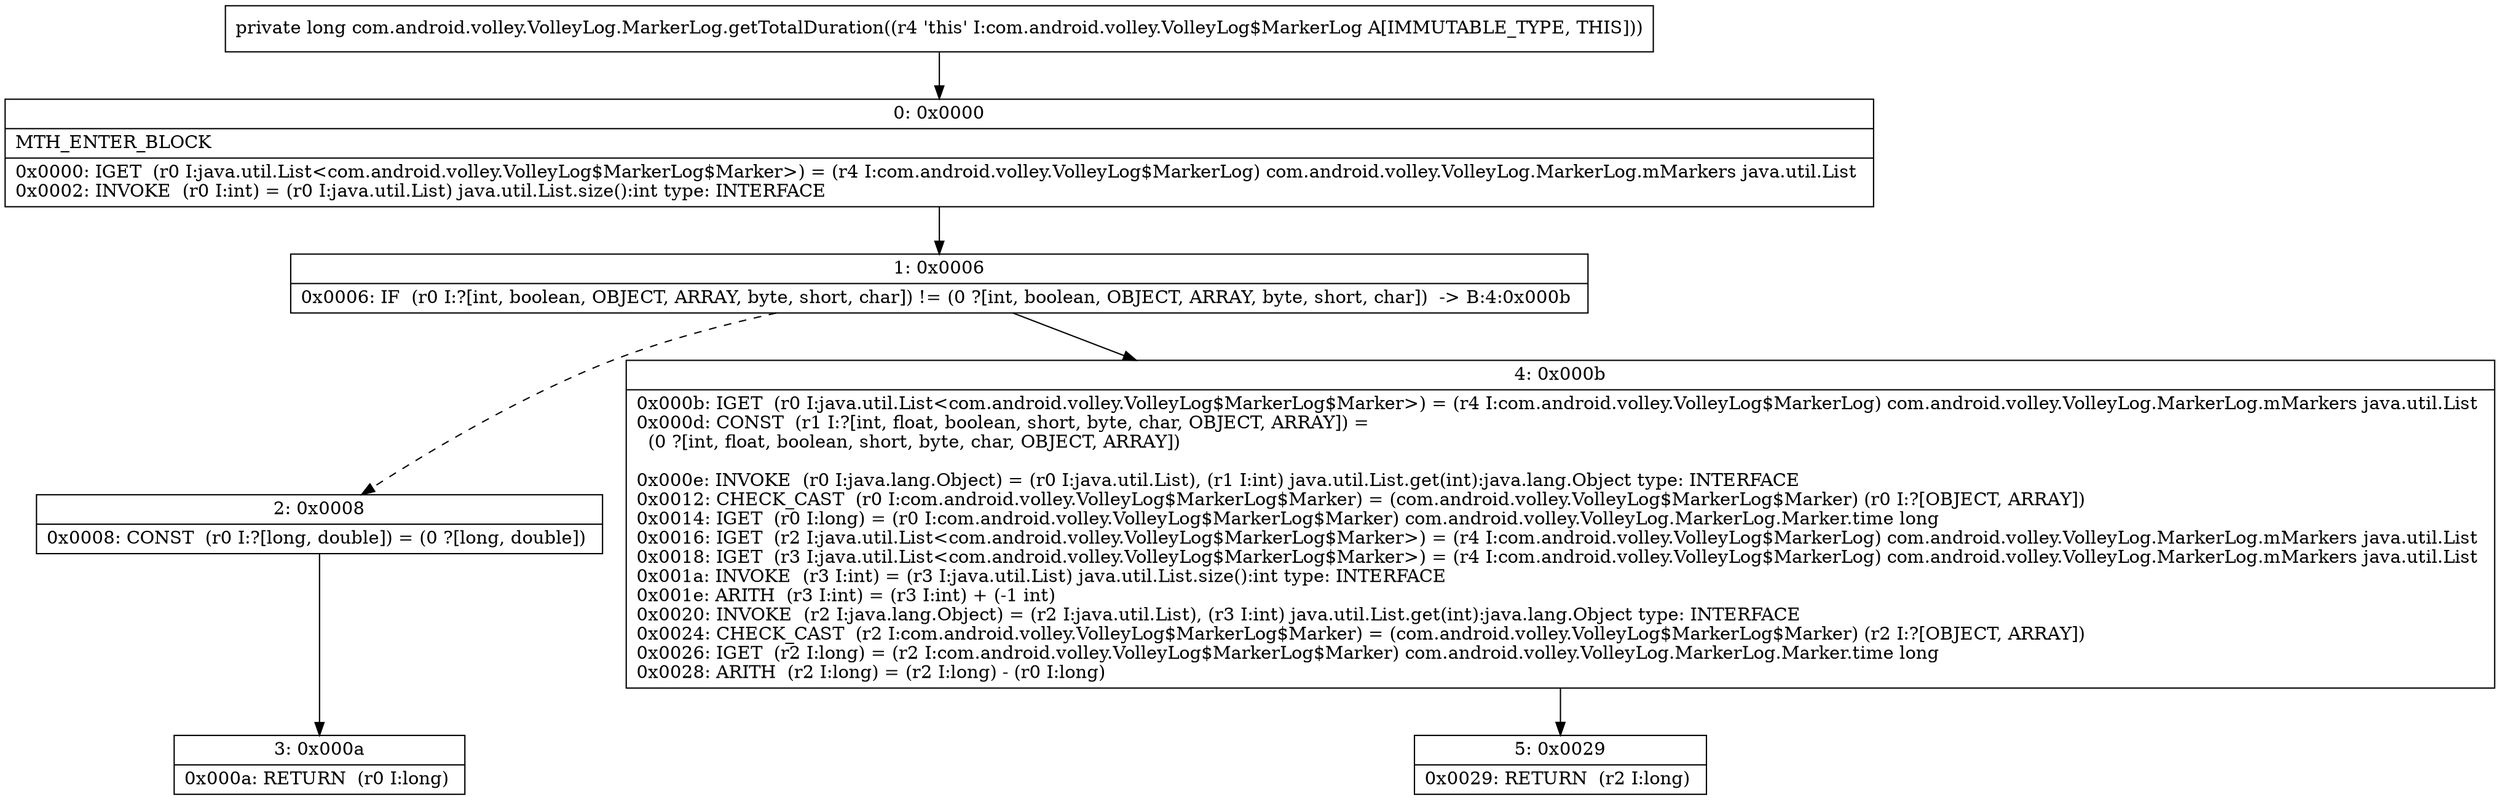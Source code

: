 digraph "CFG forcom.android.volley.VolleyLog.MarkerLog.getTotalDuration()J" {
Node_0 [shape=record,label="{0\:\ 0x0000|MTH_ENTER_BLOCK\l|0x0000: IGET  (r0 I:java.util.List\<com.android.volley.VolleyLog$MarkerLog$Marker\>) = (r4 I:com.android.volley.VolleyLog$MarkerLog) com.android.volley.VolleyLog.MarkerLog.mMarkers java.util.List \l0x0002: INVOKE  (r0 I:int) = (r0 I:java.util.List) java.util.List.size():int type: INTERFACE \l}"];
Node_1 [shape=record,label="{1\:\ 0x0006|0x0006: IF  (r0 I:?[int, boolean, OBJECT, ARRAY, byte, short, char]) != (0 ?[int, boolean, OBJECT, ARRAY, byte, short, char])  \-\> B:4:0x000b \l}"];
Node_2 [shape=record,label="{2\:\ 0x0008|0x0008: CONST  (r0 I:?[long, double]) = (0 ?[long, double]) \l}"];
Node_3 [shape=record,label="{3\:\ 0x000a|0x000a: RETURN  (r0 I:long) \l}"];
Node_4 [shape=record,label="{4\:\ 0x000b|0x000b: IGET  (r0 I:java.util.List\<com.android.volley.VolleyLog$MarkerLog$Marker\>) = (r4 I:com.android.volley.VolleyLog$MarkerLog) com.android.volley.VolleyLog.MarkerLog.mMarkers java.util.List \l0x000d: CONST  (r1 I:?[int, float, boolean, short, byte, char, OBJECT, ARRAY]) = \l  (0 ?[int, float, boolean, short, byte, char, OBJECT, ARRAY])\l \l0x000e: INVOKE  (r0 I:java.lang.Object) = (r0 I:java.util.List), (r1 I:int) java.util.List.get(int):java.lang.Object type: INTERFACE \l0x0012: CHECK_CAST  (r0 I:com.android.volley.VolleyLog$MarkerLog$Marker) = (com.android.volley.VolleyLog$MarkerLog$Marker) (r0 I:?[OBJECT, ARRAY]) \l0x0014: IGET  (r0 I:long) = (r0 I:com.android.volley.VolleyLog$MarkerLog$Marker) com.android.volley.VolleyLog.MarkerLog.Marker.time long \l0x0016: IGET  (r2 I:java.util.List\<com.android.volley.VolleyLog$MarkerLog$Marker\>) = (r4 I:com.android.volley.VolleyLog$MarkerLog) com.android.volley.VolleyLog.MarkerLog.mMarkers java.util.List \l0x0018: IGET  (r3 I:java.util.List\<com.android.volley.VolleyLog$MarkerLog$Marker\>) = (r4 I:com.android.volley.VolleyLog$MarkerLog) com.android.volley.VolleyLog.MarkerLog.mMarkers java.util.List \l0x001a: INVOKE  (r3 I:int) = (r3 I:java.util.List) java.util.List.size():int type: INTERFACE \l0x001e: ARITH  (r3 I:int) = (r3 I:int) + (\-1 int) \l0x0020: INVOKE  (r2 I:java.lang.Object) = (r2 I:java.util.List), (r3 I:int) java.util.List.get(int):java.lang.Object type: INTERFACE \l0x0024: CHECK_CAST  (r2 I:com.android.volley.VolleyLog$MarkerLog$Marker) = (com.android.volley.VolleyLog$MarkerLog$Marker) (r2 I:?[OBJECT, ARRAY]) \l0x0026: IGET  (r2 I:long) = (r2 I:com.android.volley.VolleyLog$MarkerLog$Marker) com.android.volley.VolleyLog.MarkerLog.Marker.time long \l0x0028: ARITH  (r2 I:long) = (r2 I:long) \- (r0 I:long) \l}"];
Node_5 [shape=record,label="{5\:\ 0x0029|0x0029: RETURN  (r2 I:long) \l}"];
MethodNode[shape=record,label="{private long com.android.volley.VolleyLog.MarkerLog.getTotalDuration((r4 'this' I:com.android.volley.VolleyLog$MarkerLog A[IMMUTABLE_TYPE, THIS])) }"];
MethodNode -> Node_0;
Node_0 -> Node_1;
Node_1 -> Node_2[style=dashed];
Node_1 -> Node_4;
Node_2 -> Node_3;
Node_4 -> Node_5;
}

